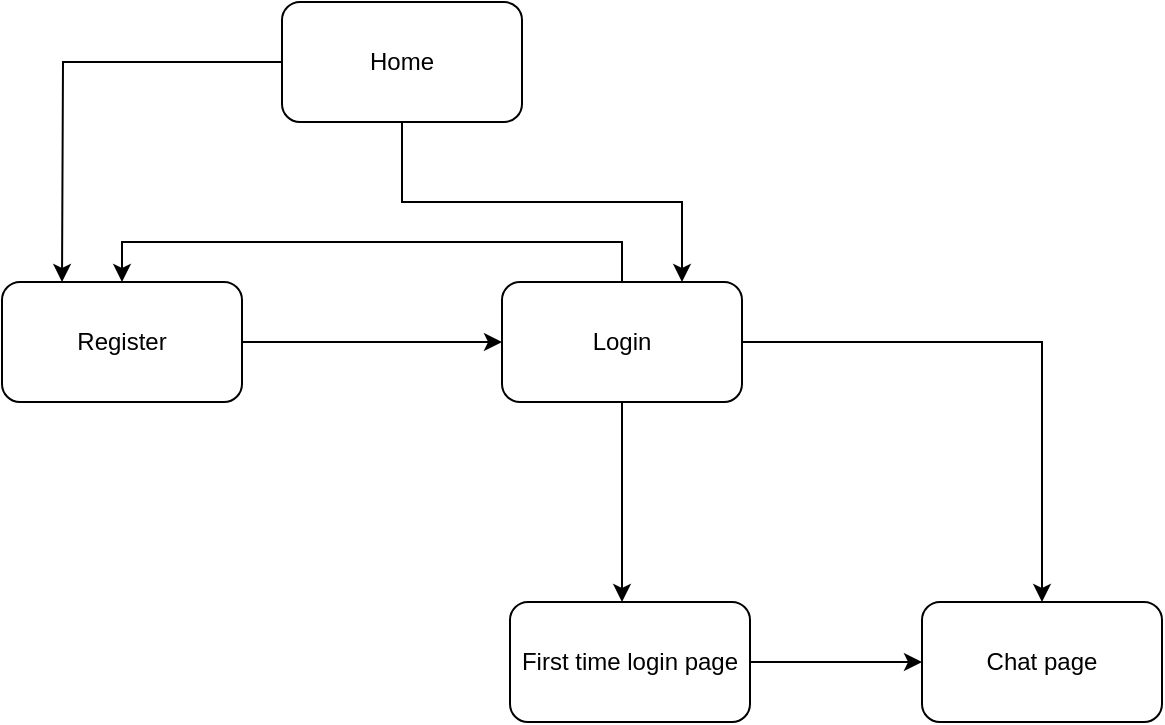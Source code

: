 <mxfile version="24.4.4" type="github">
  <diagram name="Trang-1" id="vZLTAHOeBasrcoofTLSg">
    <mxGraphModel dx="1386" dy="759" grid="1" gridSize="10" guides="1" tooltips="1" connect="1" arrows="1" fold="1" page="1" pageScale="1" pageWidth="827" pageHeight="1169" math="0" shadow="0">
      <root>
        <mxCell id="0" />
        <mxCell id="1" parent="0" />
        <mxCell id="WPsoNhH3rO8TYxFdxuuU-9" style="edgeStyle=orthogonalEdgeStyle;rounded=0;orthogonalLoop=1;jettySize=auto;html=1;exitX=0.5;exitY=0;exitDx=0;exitDy=0;entryX=0.5;entryY=0;entryDx=0;entryDy=0;" edge="1" parent="1" source="WPsoNhH3rO8TYxFdxuuU-1" target="WPsoNhH3rO8TYxFdxuuU-2">
          <mxGeometry relative="1" as="geometry" />
        </mxCell>
        <mxCell id="WPsoNhH3rO8TYxFdxuuU-10" style="edgeStyle=orthogonalEdgeStyle;rounded=0;orthogonalLoop=1;jettySize=auto;html=1;exitX=0.5;exitY=1;exitDx=0;exitDy=0;" edge="1" parent="1" source="WPsoNhH3rO8TYxFdxuuU-1">
          <mxGeometry relative="1" as="geometry">
            <mxPoint x="350" y="420" as="targetPoint" />
          </mxGeometry>
        </mxCell>
        <mxCell id="WPsoNhH3rO8TYxFdxuuU-18" style="edgeStyle=orthogonalEdgeStyle;rounded=0;orthogonalLoop=1;jettySize=auto;html=1;exitX=1;exitY=0.5;exitDx=0;exitDy=0;" edge="1" parent="1" source="WPsoNhH3rO8TYxFdxuuU-1" target="WPsoNhH3rO8TYxFdxuuU-16">
          <mxGeometry relative="1" as="geometry" />
        </mxCell>
        <mxCell id="WPsoNhH3rO8TYxFdxuuU-1" value="Login" style="rounded=1;whiteSpace=wrap;html=1;" vertex="1" parent="1">
          <mxGeometry x="290" y="260" width="120" height="60" as="geometry" />
        </mxCell>
        <mxCell id="WPsoNhH3rO8TYxFdxuuU-8" style="edgeStyle=orthogonalEdgeStyle;rounded=0;orthogonalLoop=1;jettySize=auto;html=1;exitX=1;exitY=0.5;exitDx=0;exitDy=0;entryX=0;entryY=0.5;entryDx=0;entryDy=0;" edge="1" parent="1" source="WPsoNhH3rO8TYxFdxuuU-2" target="WPsoNhH3rO8TYxFdxuuU-1">
          <mxGeometry relative="1" as="geometry" />
        </mxCell>
        <mxCell id="WPsoNhH3rO8TYxFdxuuU-2" value="Register" style="rounded=1;whiteSpace=wrap;html=1;" vertex="1" parent="1">
          <mxGeometry x="40" y="260" width="120" height="60" as="geometry" />
        </mxCell>
        <mxCell id="WPsoNhH3rO8TYxFdxuuU-11" style="edgeStyle=orthogonalEdgeStyle;rounded=0;orthogonalLoop=1;jettySize=auto;html=1;exitX=0.5;exitY=1;exitDx=0;exitDy=0;entryX=0.75;entryY=0;entryDx=0;entryDy=0;" edge="1" parent="1" source="WPsoNhH3rO8TYxFdxuuU-6" target="WPsoNhH3rO8TYxFdxuuU-1">
          <mxGeometry relative="1" as="geometry" />
        </mxCell>
        <mxCell id="WPsoNhH3rO8TYxFdxuuU-6" value="Home" style="rounded=1;whiteSpace=wrap;html=1;" vertex="1" parent="1">
          <mxGeometry x="180" y="120" width="120" height="60" as="geometry" />
        </mxCell>
        <mxCell id="WPsoNhH3rO8TYxFdxuuU-13" style="edgeStyle=orthogonalEdgeStyle;rounded=0;orthogonalLoop=1;jettySize=auto;html=1;exitX=0;exitY=0.5;exitDx=0;exitDy=0;entryX=0.75;entryY=0;entryDx=0;entryDy=0;" edge="1" parent="1" source="WPsoNhH3rO8TYxFdxuuU-6">
          <mxGeometry relative="1" as="geometry">
            <mxPoint y="-170" as="sourcePoint" />
            <mxPoint x="70" y="260" as="targetPoint" />
          </mxGeometry>
        </mxCell>
        <mxCell id="WPsoNhH3rO8TYxFdxuuU-19" style="edgeStyle=orthogonalEdgeStyle;rounded=0;orthogonalLoop=1;jettySize=auto;html=1;exitX=1;exitY=0.5;exitDx=0;exitDy=0;entryX=0;entryY=0.5;entryDx=0;entryDy=0;" edge="1" parent="1" source="WPsoNhH3rO8TYxFdxuuU-14" target="WPsoNhH3rO8TYxFdxuuU-16">
          <mxGeometry relative="1" as="geometry" />
        </mxCell>
        <mxCell id="WPsoNhH3rO8TYxFdxuuU-14" value="First time login page" style="rounded=1;whiteSpace=wrap;html=1;" vertex="1" parent="1">
          <mxGeometry x="294" y="420" width="120" height="60" as="geometry" />
        </mxCell>
        <mxCell id="WPsoNhH3rO8TYxFdxuuU-16" value="Chat page" style="rounded=1;whiteSpace=wrap;html=1;" vertex="1" parent="1">
          <mxGeometry x="500" y="420" width="120" height="60" as="geometry" />
        </mxCell>
      </root>
    </mxGraphModel>
  </diagram>
</mxfile>

